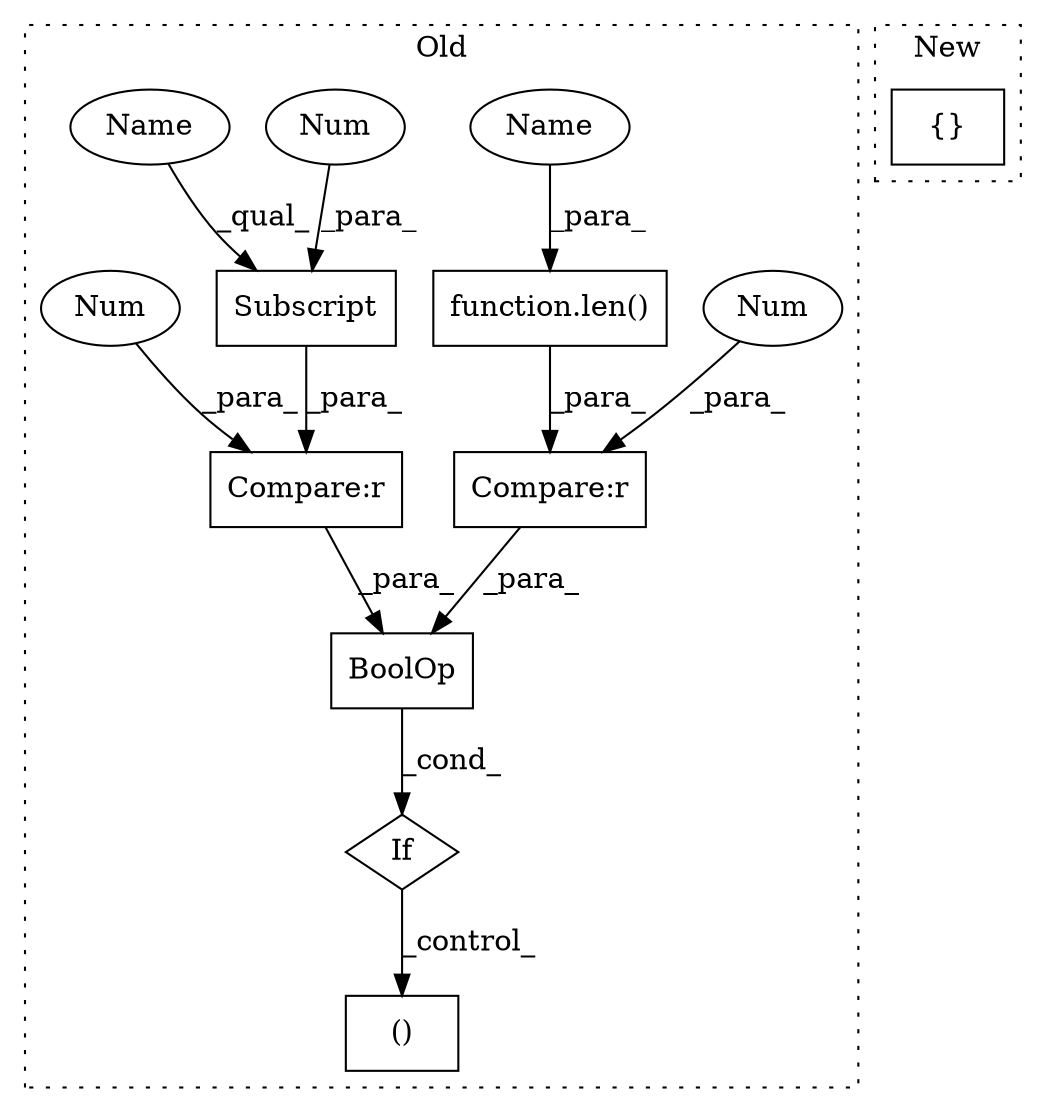 digraph G {
subgraph cluster0 {
1 [label="BoolOp" a="72" s="11040" l="30" shape="box"];
3 [label="If" a="96" s="11037,11070" l="3,14" shape="diamond"];
4 [label="()" a="54" s="11093" l="2" shape="box"];
5 [label="function.len()" a="75" s="11040,11050" l="4,1" shape="box"];
6 [label="Subscript" a="63" s="11058,0" l="9,0" shape="box"];
7 [label="Num" a="76" s="11065" l="1" shape="ellipse"];
8 [label="Compare:r" a="40" s="11040" l="13" shape="box"];
9 [label="Num" a="76" s="11052" l="1" shape="ellipse"];
10 [label="Compare:r" a="40" s="11058" l="12" shape="box"];
11 [label="Num" a="76" s="11069" l="1" shape="ellipse"];
12 [label="Name" a="87" s="11044" l="6" shape="ellipse"];
13 [label="Name" a="87" s="11058" l="6" shape="ellipse"];
label = "Old";
style="dotted";
}
subgraph cluster1 {
2 [label="{}" a="59" s="5113,5113" l="2,1" shape="box"];
label = "New";
style="dotted";
}
1 -> 3 [label="_cond_"];
3 -> 4 [label="_control_"];
5 -> 8 [label="_para_"];
6 -> 10 [label="_para_"];
7 -> 6 [label="_para_"];
8 -> 1 [label="_para_"];
9 -> 8 [label="_para_"];
10 -> 1 [label="_para_"];
11 -> 10 [label="_para_"];
12 -> 5 [label="_para_"];
13 -> 6 [label="_qual_"];
}